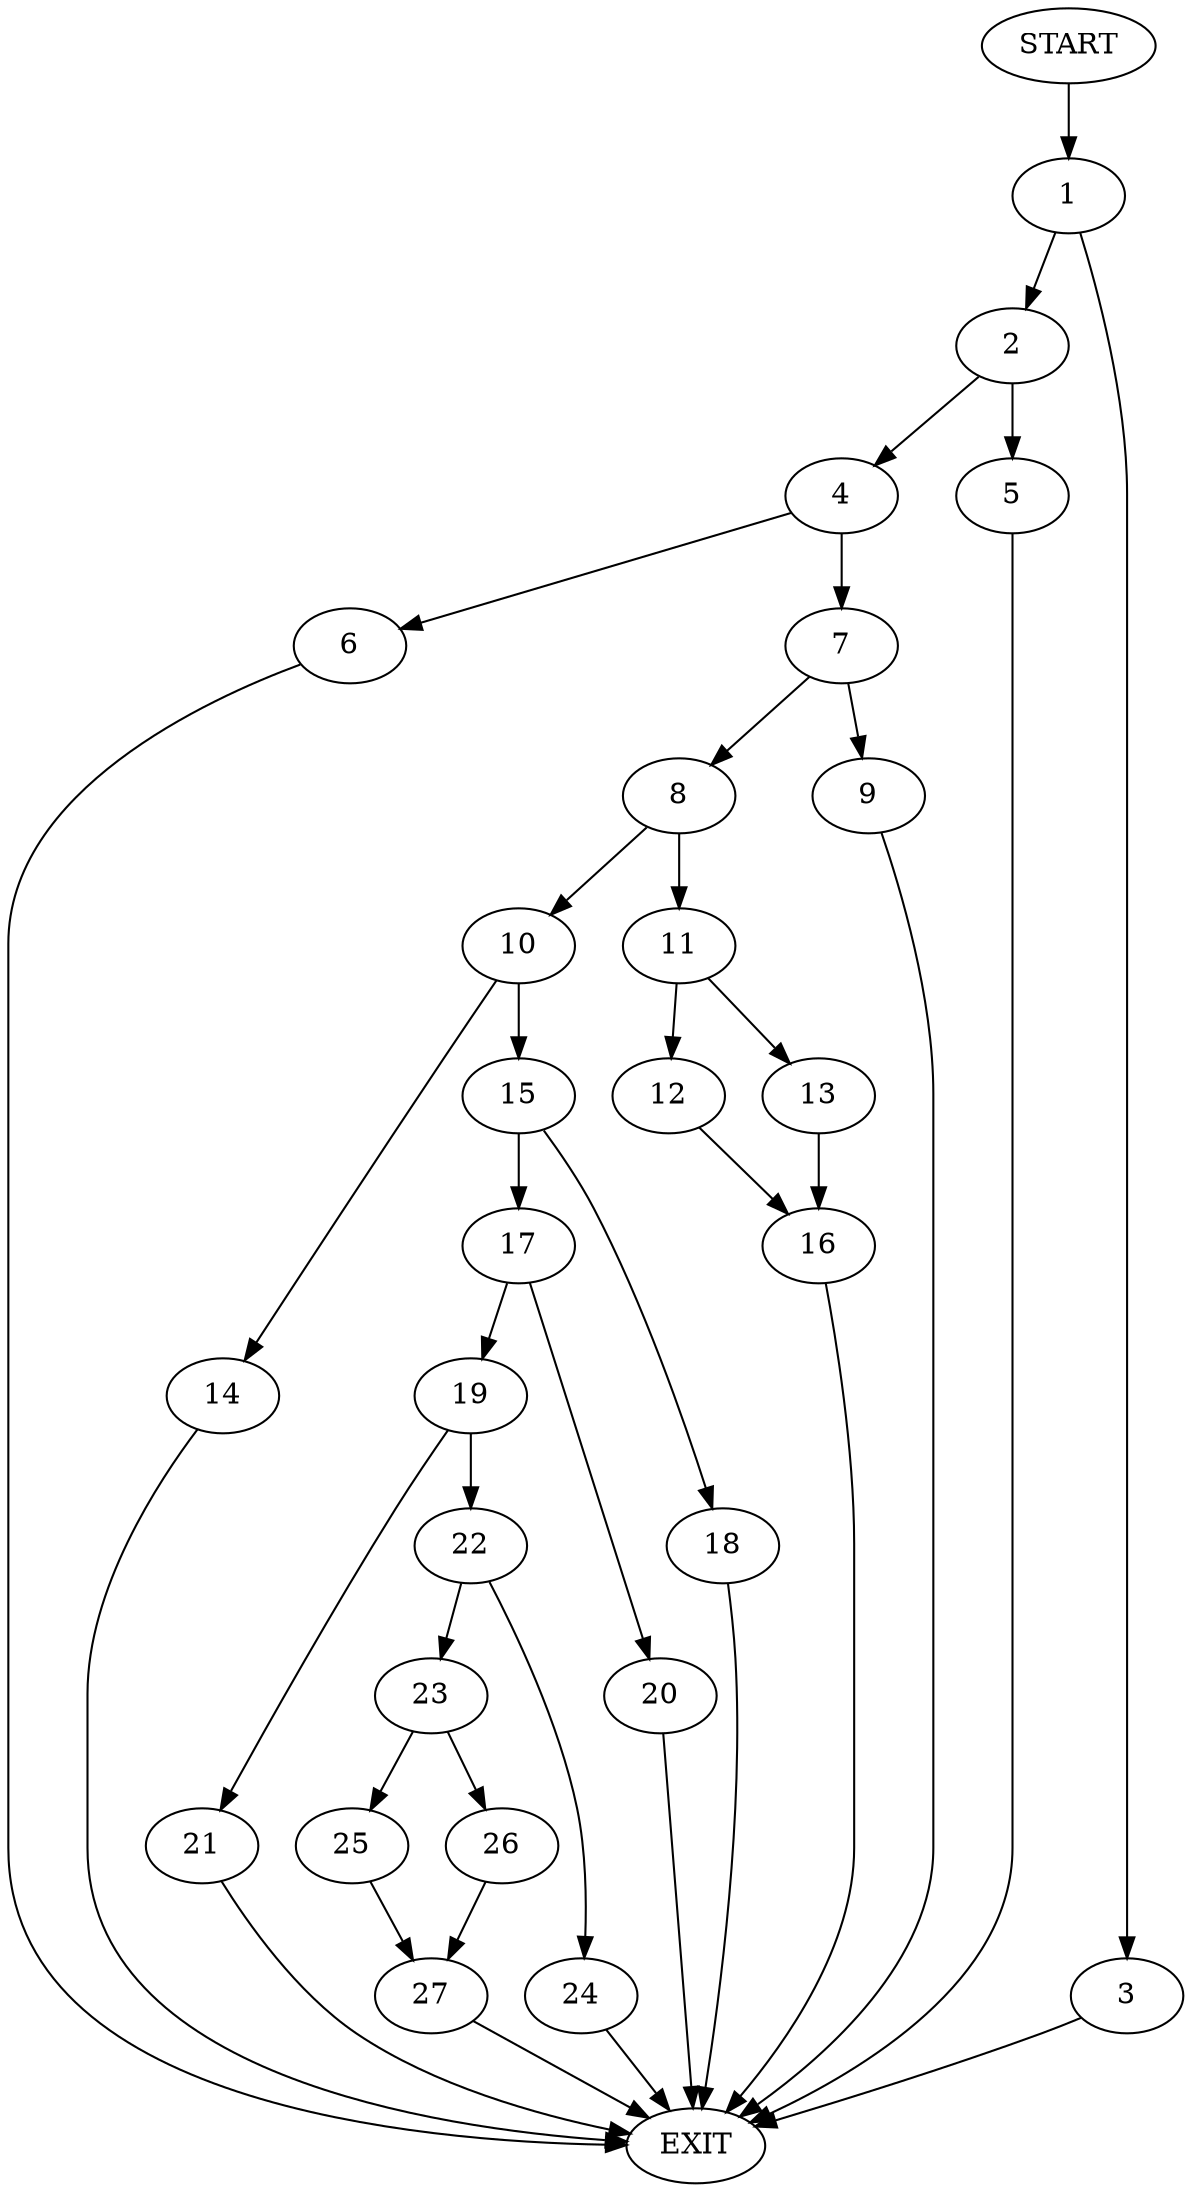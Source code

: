 digraph {
0 [label="START"]
28 [label="EXIT"]
0 -> 1
1 -> 2
1 -> 3
2 -> 4
2 -> 5
3 -> 28
5 -> 28
4 -> 6
4 -> 7
6 -> 28
7 -> 8
7 -> 9
9 -> 28
8 -> 10
8 -> 11
11 -> 12
11 -> 13
10 -> 14
10 -> 15
12 -> 16
13 -> 16
16 -> 28
14 -> 28
15 -> 17
15 -> 18
17 -> 19
17 -> 20
18 -> 28
20 -> 28
19 -> 21
19 -> 22
22 -> 23
22 -> 24
21 -> 28
23 -> 25
23 -> 26
24 -> 28
26 -> 27
25 -> 27
27 -> 28
}
